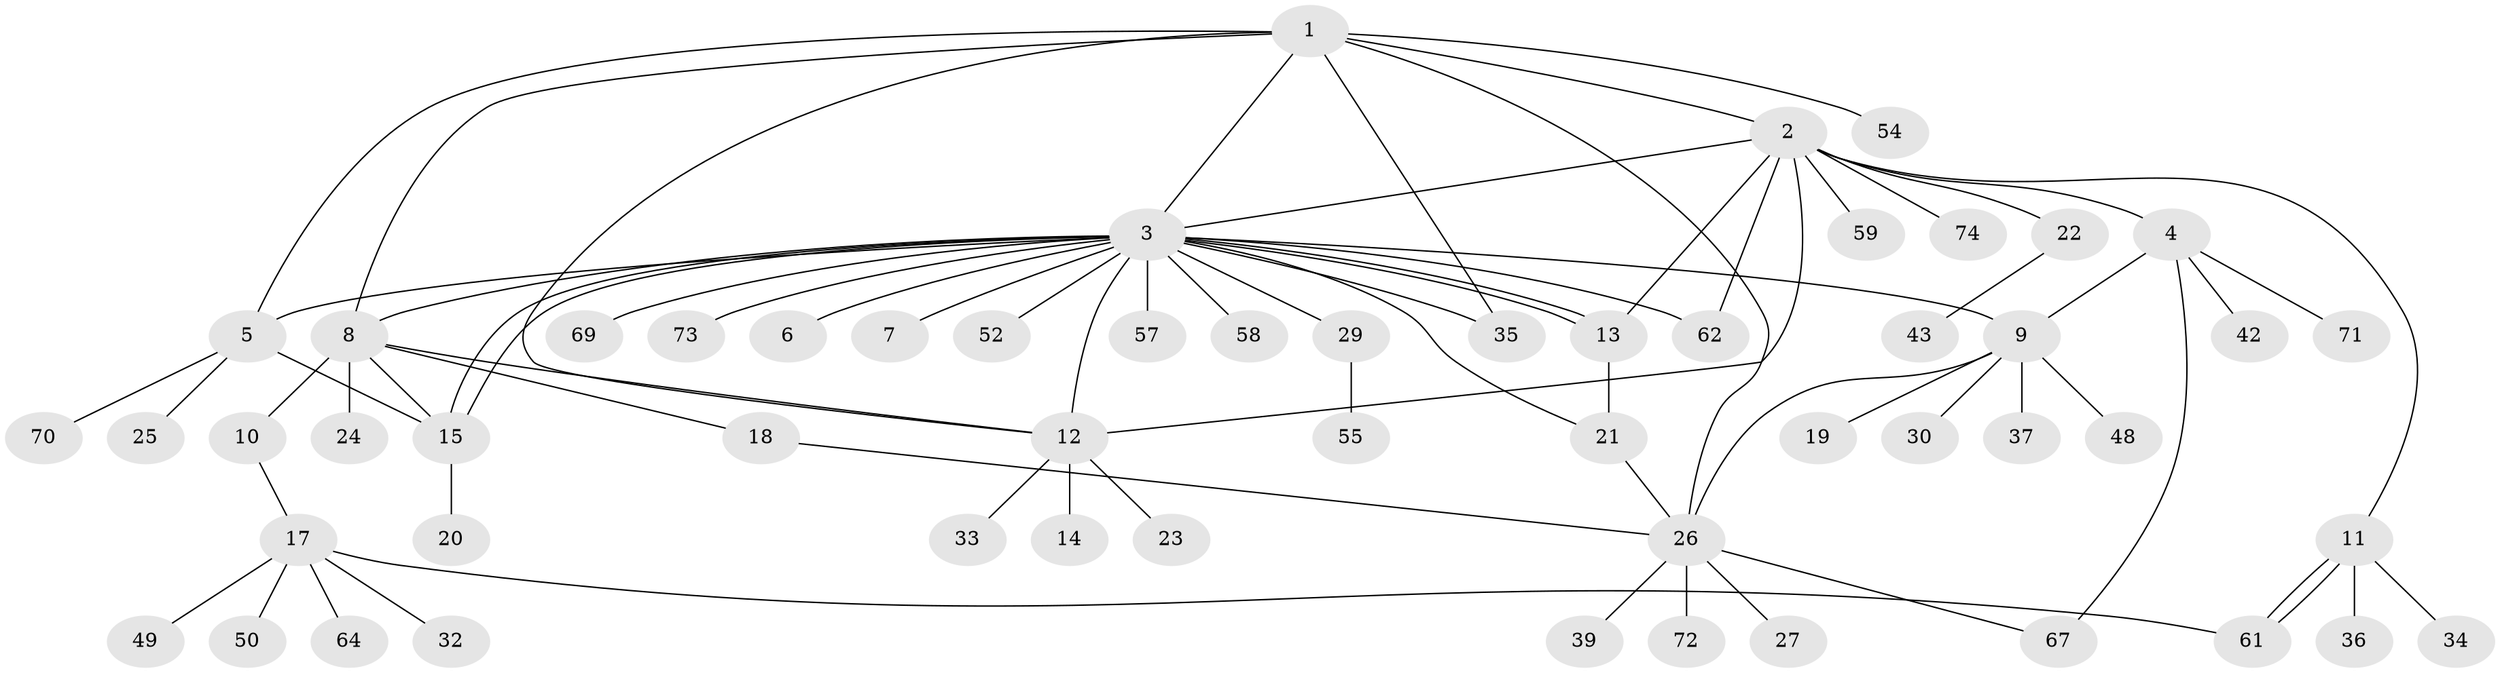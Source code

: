 // original degree distribution, {9: 0.02702702702702703, 10: 0.013513513513513514, 22: 0.013513513513513514, 5: 0.05405405405405406, 1: 0.5405405405405406, 6: 0.05405405405405406, 2: 0.16216216216216217, 4: 0.02702702702702703, 7: 0.02702702702702703, 3: 0.08108108108108109}
// Generated by graph-tools (version 1.1) at 2025/11/02/27/25 16:11:13]
// undirected, 56 vertices, 76 edges
graph export_dot {
graph [start="1"]
  node [color=gray90,style=filled];
  1 [super="+46"];
  2 [super="+31"];
  3 [super="+68"];
  4 [super="+63"];
  5 [super="+66"];
  6;
  7;
  8 [super="+16"];
  9 [super="+28"];
  10;
  11 [super="+38"];
  12 [super="+45"];
  13;
  14;
  15 [super="+44"];
  17 [super="+65"];
  18 [super="+51"];
  19 [super="+47"];
  20;
  21;
  22 [super="+41"];
  23;
  24;
  25;
  26 [super="+53"];
  27 [super="+56"];
  29;
  30;
  32 [super="+40"];
  33;
  34;
  35;
  36;
  37;
  39 [super="+60"];
  42;
  43;
  48;
  49;
  50;
  52;
  54;
  55;
  57;
  58;
  59;
  61;
  62;
  64;
  67;
  69;
  70;
  71;
  72;
  73;
  74;
  1 -- 2;
  1 -- 3;
  1 -- 5;
  1 -- 8;
  1 -- 12;
  1 -- 26;
  1 -- 35;
  1 -- 54;
  2 -- 3;
  2 -- 4;
  2 -- 11;
  2 -- 12 [weight=2];
  2 -- 13;
  2 -- 22;
  2 -- 59;
  2 -- 62;
  2 -- 74;
  3 -- 5;
  3 -- 6;
  3 -- 7;
  3 -- 8 [weight=2];
  3 -- 9 [weight=2];
  3 -- 13;
  3 -- 13;
  3 -- 15;
  3 -- 15;
  3 -- 21;
  3 -- 29;
  3 -- 35;
  3 -- 52;
  3 -- 57;
  3 -- 58;
  3 -- 73;
  3 -- 69;
  3 -- 62;
  3 -- 12;
  4 -- 42;
  4 -- 71;
  4 -- 67;
  4 -- 9 [weight=2];
  5 -- 25;
  5 -- 70;
  5 -- 15;
  8 -- 10;
  8 -- 18;
  8 -- 24;
  8 -- 15;
  8 -- 12;
  9 -- 19;
  9 -- 26;
  9 -- 37;
  9 -- 48;
  9 -- 30;
  10 -- 17;
  11 -- 34;
  11 -- 36;
  11 -- 61;
  11 -- 61;
  12 -- 14;
  12 -- 23;
  12 -- 33;
  13 -- 21;
  15 -- 20;
  17 -- 32;
  17 -- 49;
  17 -- 50;
  17 -- 61;
  17 -- 64;
  18 -- 26;
  21 -- 26;
  22 -- 43;
  26 -- 27;
  26 -- 39;
  26 -- 67;
  26 -- 72;
  29 -- 55;
}

